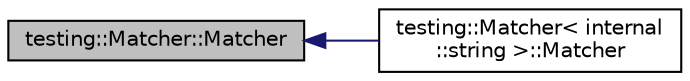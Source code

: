 digraph "testing::Matcher::Matcher"
{
  edge [fontname="Helvetica",fontsize="10",labelfontname="Helvetica",labelfontsize="10"];
  node [fontname="Helvetica",fontsize="10",shape=record];
  rankdir="LR";
  Node1 [label="testing::Matcher::Matcher",height=0.2,width=0.4,color="black", fillcolor="grey75", style="filled", fontcolor="black"];
  Node1 -> Node2 [dir="back",color="midnightblue",fontsize="10",style="solid",fontname="Helvetica"];
  Node2 [label="testing::Matcher\< internal\l::string \>::Matcher",height=0.2,width=0.4,color="black", fillcolor="white", style="filled",URL="$d4/de4/classtesting_1_1_matcher_3_01internal_1_1string_01_4.html#a65f1d7616edb049ac059ad5d3fa2d625"];
}
